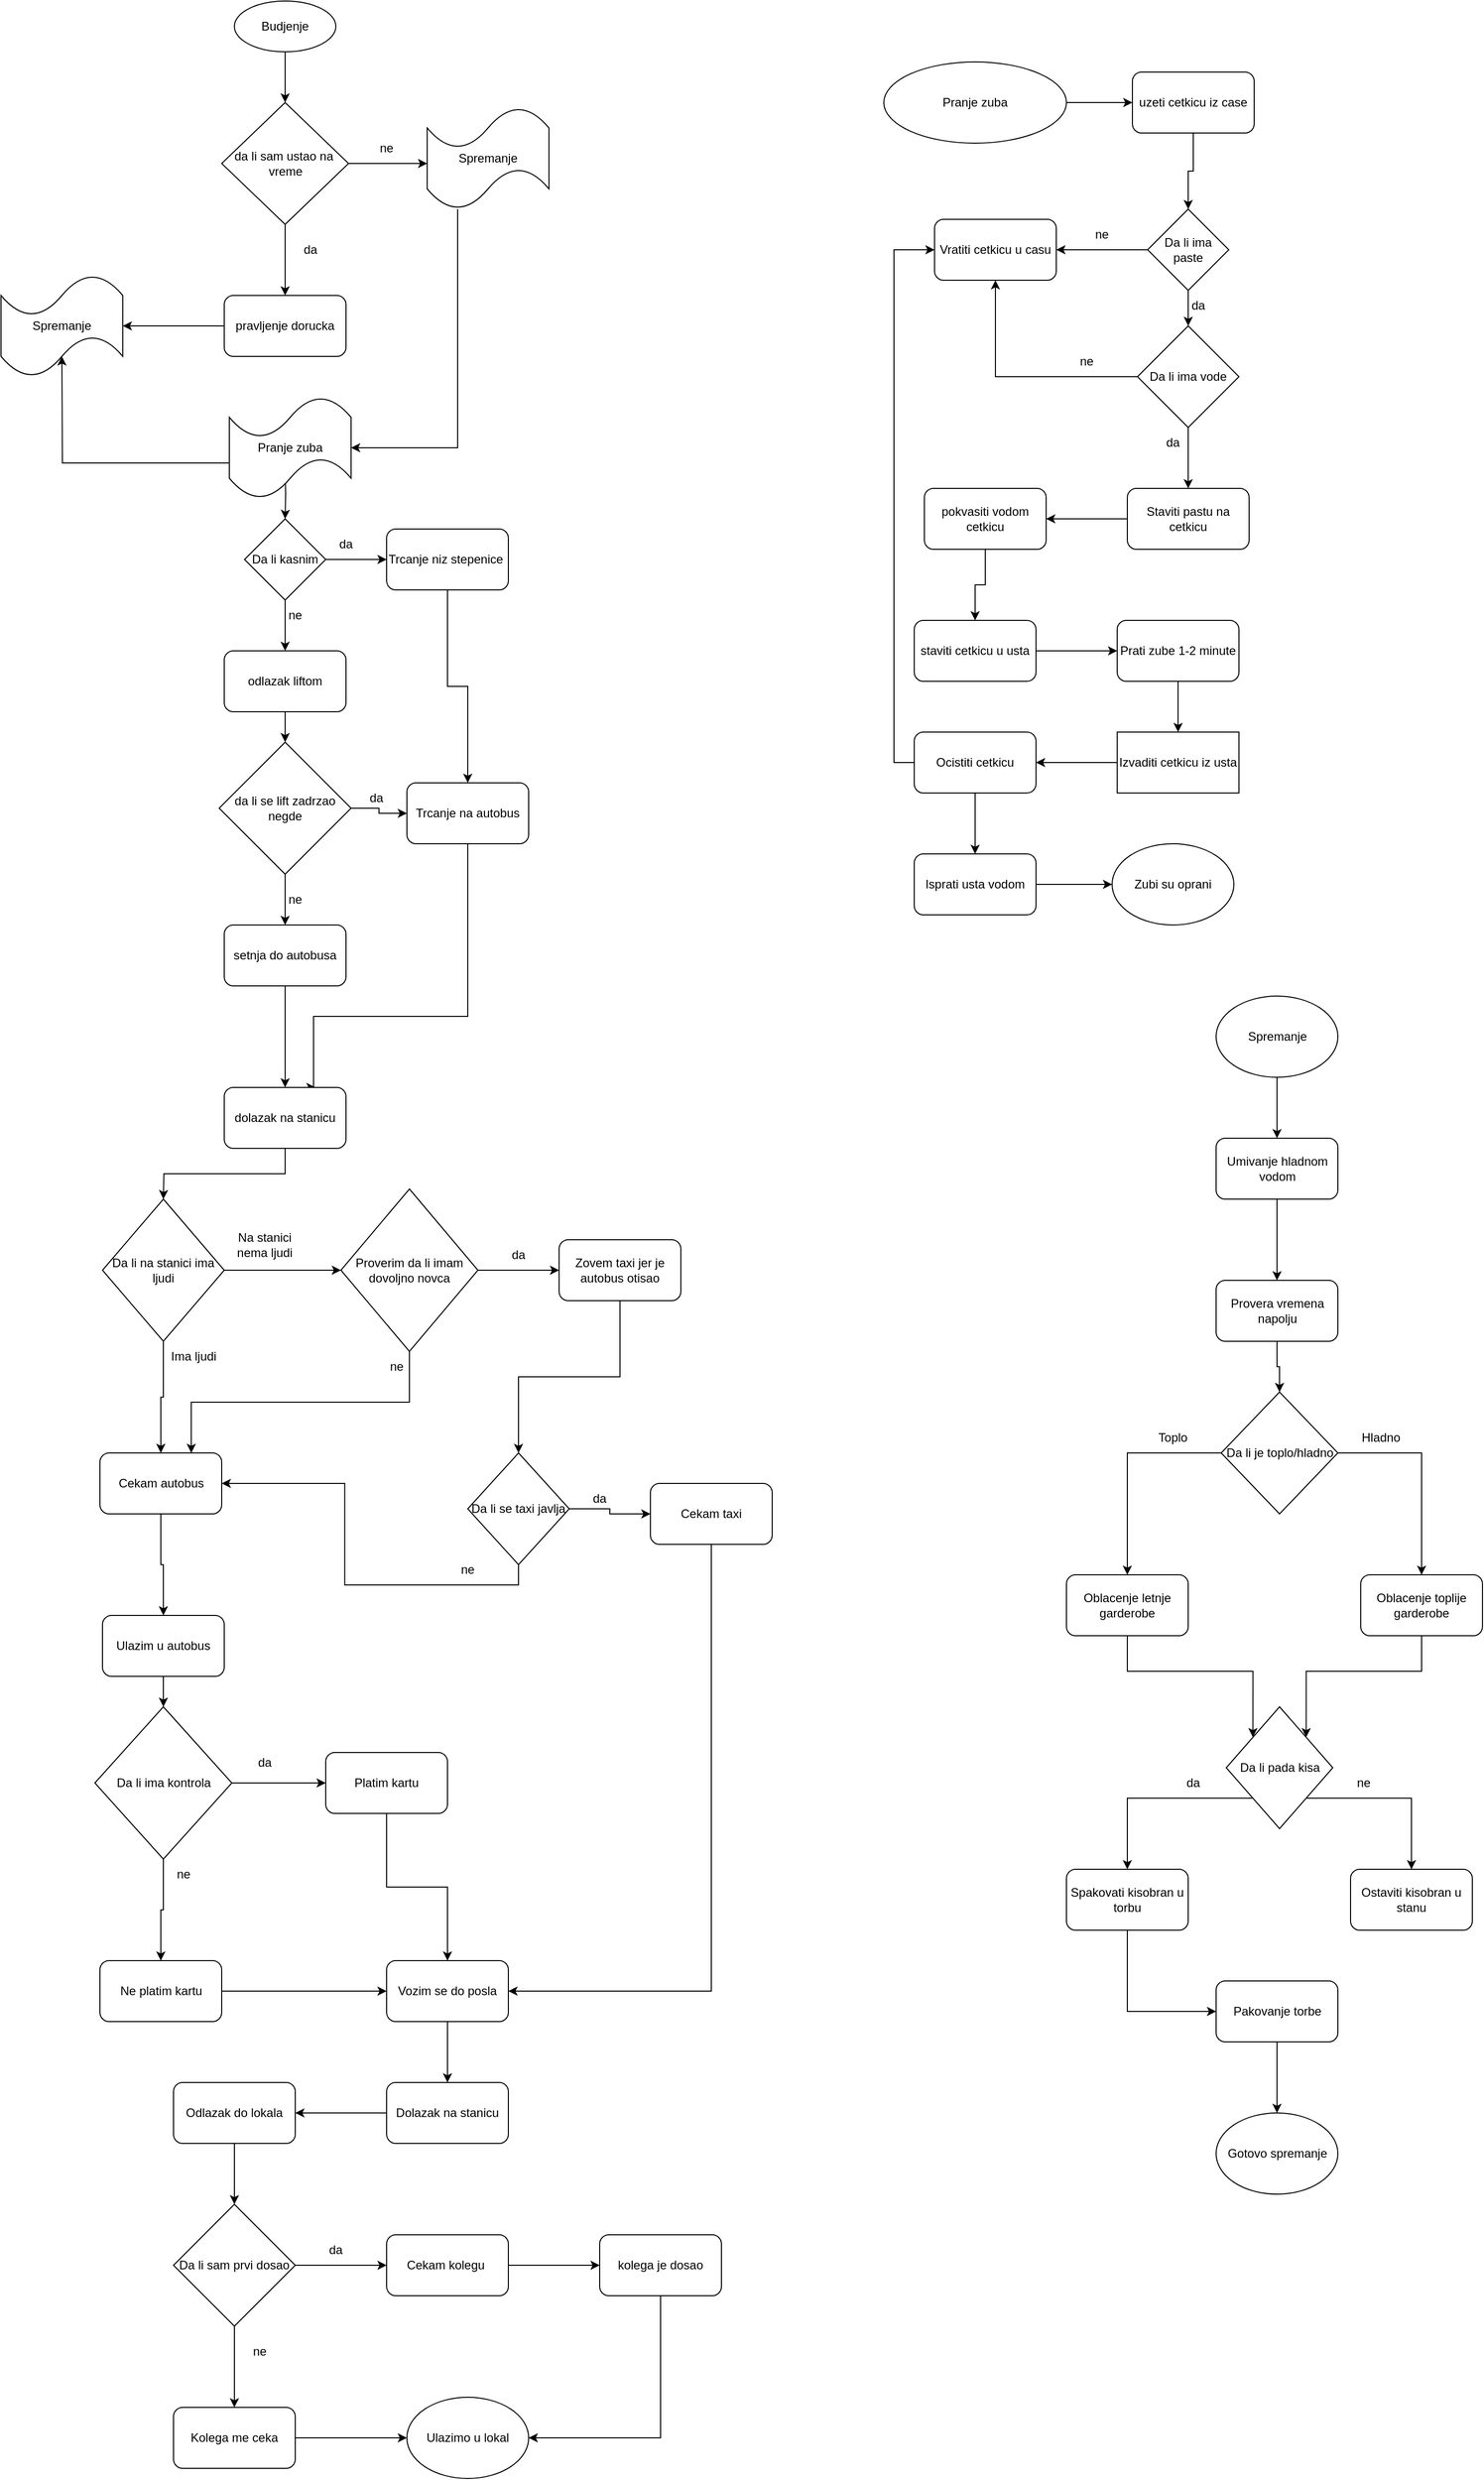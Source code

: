 <mxfile version="24.7.17">
  <diagram name="Page-1" id="9rY2tULVAHltIXalMvyi">
    <mxGraphModel dx="1971" dy="1117" grid="1" gridSize="10" guides="1" tooltips="1" connect="1" arrows="1" fold="1" page="1" pageScale="1" pageWidth="850" pageHeight="1100" math="0" shadow="0">
      <root>
        <mxCell id="0" />
        <mxCell id="1" parent="0" />
        <mxCell id="9udu9irYkU8SwC7eRBI0-3" style="edgeStyle=orthogonalEdgeStyle;rounded=0;orthogonalLoop=1;jettySize=auto;html=1;exitX=0.5;exitY=1;exitDx=0;exitDy=0;entryX=0.5;entryY=0;entryDx=0;entryDy=0;" edge="1" parent="1" source="9udu9irYkU8SwC7eRBI0-1">
          <mxGeometry relative="1" as="geometry">
            <mxPoint x="400" y="120" as="targetPoint" />
          </mxGeometry>
        </mxCell>
        <mxCell id="9udu9irYkU8SwC7eRBI0-1" value="Budjenje" style="ellipse;whiteSpace=wrap;html=1;" vertex="1" parent="1">
          <mxGeometry x="350" y="20" width="100" height="50" as="geometry" />
        </mxCell>
        <mxCell id="9udu9irYkU8SwC7eRBI0-7" style="edgeStyle=orthogonalEdgeStyle;rounded=0;orthogonalLoop=1;jettySize=auto;html=1;exitX=0.5;exitY=1;exitDx=0;exitDy=0;entryX=0.5;entryY=0;entryDx=0;entryDy=0;" edge="1" parent="1" source="9udu9irYkU8SwC7eRBI0-5" target="9udu9irYkU8SwC7eRBI0-6">
          <mxGeometry relative="1" as="geometry" />
        </mxCell>
        <mxCell id="9udu9irYkU8SwC7eRBI0-27" style="edgeStyle=orthogonalEdgeStyle;rounded=0;orthogonalLoop=1;jettySize=auto;html=1;exitX=1;exitY=0.5;exitDx=0;exitDy=0;entryX=0;entryY=0.5;entryDx=0;entryDy=0;" edge="1" parent="1" source="9udu9irYkU8SwC7eRBI0-5">
          <mxGeometry relative="1" as="geometry">
            <mxPoint x="540" y="180" as="targetPoint" />
          </mxGeometry>
        </mxCell>
        <mxCell id="9udu9irYkU8SwC7eRBI0-5" value="da li sam ustao na&amp;nbsp; vreme" style="rhombus;whiteSpace=wrap;html=1;" vertex="1" parent="1">
          <mxGeometry x="337.5" y="120" width="125" height="120" as="geometry" />
        </mxCell>
        <mxCell id="9udu9irYkU8SwC7eRBI0-13" style="edgeStyle=orthogonalEdgeStyle;rounded=0;orthogonalLoop=1;jettySize=auto;html=1;exitX=0;exitY=0.5;exitDx=0;exitDy=0;" edge="1" parent="1" source="9udu9irYkU8SwC7eRBI0-6">
          <mxGeometry relative="1" as="geometry">
            <mxPoint x="240" y="340" as="targetPoint" />
          </mxGeometry>
        </mxCell>
        <mxCell id="9udu9irYkU8SwC7eRBI0-6" value="pravljenje dorucka" style="rounded=1;whiteSpace=wrap;html=1;" vertex="1" parent="1">
          <mxGeometry x="340" y="310" width="120" height="60" as="geometry" />
        </mxCell>
        <mxCell id="9udu9irYkU8SwC7eRBI0-19" style="edgeStyle=orthogonalEdgeStyle;rounded=0;orthogonalLoop=1;jettySize=auto;html=1;exitX=0.5;exitY=1;exitDx=0;exitDy=0;entryX=0.5;entryY=0;entryDx=0;entryDy=0;" edge="1" parent="1" target="9udu9irYkU8SwC7eRBI0-18">
          <mxGeometry relative="1" as="geometry">
            <mxPoint x="400" y="480" as="sourcePoint" />
          </mxGeometry>
        </mxCell>
        <mxCell id="9udu9irYkU8SwC7eRBI0-21" style="edgeStyle=orthogonalEdgeStyle;rounded=0;orthogonalLoop=1;jettySize=auto;html=1;exitX=1;exitY=0.5;exitDx=0;exitDy=0;entryX=0;entryY=0.5;entryDx=0;entryDy=0;" edge="1" parent="1" source="9udu9irYkU8SwC7eRBI0-18" target="9udu9irYkU8SwC7eRBI0-20">
          <mxGeometry relative="1" as="geometry" />
        </mxCell>
        <mxCell id="9udu9irYkU8SwC7eRBI0-31" style="edgeStyle=orthogonalEdgeStyle;rounded=0;orthogonalLoop=1;jettySize=auto;html=1;exitX=0.5;exitY=1;exitDx=0;exitDy=0;entryX=0.5;entryY=0;entryDx=0;entryDy=0;" edge="1" parent="1" source="9udu9irYkU8SwC7eRBI0-18">
          <mxGeometry relative="1" as="geometry">
            <mxPoint x="400" y="660" as="targetPoint" />
          </mxGeometry>
        </mxCell>
        <mxCell id="9udu9irYkU8SwC7eRBI0-18" value="Da li kasnim" style="rhombus;whiteSpace=wrap;html=1;" vertex="1" parent="1">
          <mxGeometry x="360" y="530" width="80" height="80" as="geometry" />
        </mxCell>
        <mxCell id="9udu9irYkU8SwC7eRBI0-39" style="edgeStyle=orthogonalEdgeStyle;rounded=0;orthogonalLoop=1;jettySize=auto;html=1;exitX=0.5;exitY=1;exitDx=0;exitDy=0;entryX=0.5;entryY=0;entryDx=0;entryDy=0;" edge="1" parent="1" source="9udu9irYkU8SwC7eRBI0-20" target="9udu9irYkU8SwC7eRBI0-36">
          <mxGeometry relative="1" as="geometry" />
        </mxCell>
        <mxCell id="9udu9irYkU8SwC7eRBI0-20" value="Trcanje niz stepenice&amp;nbsp;" style="rounded=1;whiteSpace=wrap;html=1;" vertex="1" parent="1">
          <mxGeometry x="500" y="540" width="120" height="60" as="geometry" />
        </mxCell>
        <mxCell id="9udu9irYkU8SwC7eRBI0-23" value="da" style="text;html=1;align=center;verticalAlign=middle;whiteSpace=wrap;rounded=0;" vertex="1" parent="1">
          <mxGeometry x="430" y="540" width="60" height="30" as="geometry" />
        </mxCell>
        <mxCell id="9udu9irYkU8SwC7eRBI0-28" value="ne" style="text;html=1;align=center;verticalAlign=middle;whiteSpace=wrap;rounded=0;" vertex="1" parent="1">
          <mxGeometry x="470" y="150" width="60" height="30" as="geometry" />
        </mxCell>
        <mxCell id="9udu9irYkU8SwC7eRBI0-29" value="da" style="text;html=1;align=center;verticalAlign=middle;whiteSpace=wrap;rounded=0;" vertex="1" parent="1">
          <mxGeometry x="395" y="250" width="60" height="30" as="geometry" />
        </mxCell>
        <mxCell id="9udu9irYkU8SwC7eRBI0-34" style="edgeStyle=orthogonalEdgeStyle;rounded=0;orthogonalLoop=1;jettySize=auto;html=1;exitX=0.5;exitY=1;exitDx=0;exitDy=0;entryX=0.5;entryY=0;entryDx=0;entryDy=0;" edge="1" parent="1" source="9udu9irYkU8SwC7eRBI0-32" target="9udu9irYkU8SwC7eRBI0-33">
          <mxGeometry relative="1" as="geometry" />
        </mxCell>
        <mxCell id="9udu9irYkU8SwC7eRBI0-32" value="odlazak liftom" style="rounded=1;whiteSpace=wrap;html=1;" vertex="1" parent="1">
          <mxGeometry x="340" y="660" width="120" height="60" as="geometry" />
        </mxCell>
        <mxCell id="9udu9irYkU8SwC7eRBI0-37" style="edgeStyle=orthogonalEdgeStyle;rounded=0;orthogonalLoop=1;jettySize=auto;html=1;exitX=1;exitY=0.5;exitDx=0;exitDy=0;entryX=0;entryY=0.5;entryDx=0;entryDy=0;" edge="1" parent="1" source="9udu9irYkU8SwC7eRBI0-33" target="9udu9irYkU8SwC7eRBI0-36">
          <mxGeometry relative="1" as="geometry" />
        </mxCell>
        <mxCell id="9udu9irYkU8SwC7eRBI0-41" style="edgeStyle=orthogonalEdgeStyle;rounded=0;orthogonalLoop=1;jettySize=auto;html=1;exitX=0.5;exitY=1;exitDx=0;exitDy=0;entryX=0.5;entryY=0;entryDx=0;entryDy=0;" edge="1" parent="1" source="9udu9irYkU8SwC7eRBI0-33" target="9udu9irYkU8SwC7eRBI0-35">
          <mxGeometry relative="1" as="geometry" />
        </mxCell>
        <mxCell id="9udu9irYkU8SwC7eRBI0-33" value="da li se lift zadrzao negde" style="rhombus;whiteSpace=wrap;html=1;" vertex="1" parent="1">
          <mxGeometry x="335" y="750" width="130" height="130" as="geometry" />
        </mxCell>
        <mxCell id="9udu9irYkU8SwC7eRBI0-45" style="edgeStyle=orthogonalEdgeStyle;rounded=0;orthogonalLoop=1;jettySize=auto;html=1;exitX=0.5;exitY=1;exitDx=0;exitDy=0;entryX=0.5;entryY=0;entryDx=0;entryDy=0;" edge="1" parent="1" source="9udu9irYkU8SwC7eRBI0-35" target="9udu9irYkU8SwC7eRBI0-47">
          <mxGeometry relative="1" as="geometry">
            <mxPoint x="400" y="1050" as="targetPoint" />
          </mxGeometry>
        </mxCell>
        <mxCell id="9udu9irYkU8SwC7eRBI0-35" value="setnja do autobusa" style="rounded=1;whiteSpace=wrap;html=1;" vertex="1" parent="1">
          <mxGeometry x="340" y="930" width="120" height="60" as="geometry" />
        </mxCell>
        <mxCell id="9udu9irYkU8SwC7eRBI0-46" style="edgeStyle=orthogonalEdgeStyle;rounded=0;orthogonalLoop=1;jettySize=auto;html=1;exitX=0.5;exitY=1;exitDx=0;exitDy=0;entryX=0.75;entryY=0;entryDx=0;entryDy=0;" edge="1" parent="1" source="9udu9irYkU8SwC7eRBI0-36" target="9udu9irYkU8SwC7eRBI0-47">
          <mxGeometry relative="1" as="geometry">
            <mxPoint x="427.5" y="1080" as="targetPoint" />
            <Array as="points">
              <mxPoint x="580" y="1020" />
              <mxPoint x="428" y="1020" />
              <mxPoint x="428" y="1090" />
            </Array>
          </mxGeometry>
        </mxCell>
        <mxCell id="9udu9irYkU8SwC7eRBI0-36" value="Trcanje na autobus" style="rounded=1;whiteSpace=wrap;html=1;" vertex="1" parent="1">
          <mxGeometry x="520" y="790" width="120" height="60" as="geometry" />
        </mxCell>
        <mxCell id="9udu9irYkU8SwC7eRBI0-38" value="da" style="text;html=1;align=center;verticalAlign=middle;whiteSpace=wrap;rounded=0;" vertex="1" parent="1">
          <mxGeometry x="460" y="790" width="60" height="30" as="geometry" />
        </mxCell>
        <mxCell id="9udu9irYkU8SwC7eRBI0-40" value="ne" style="text;html=1;align=center;verticalAlign=middle;whiteSpace=wrap;rounded=0;" vertex="1" parent="1">
          <mxGeometry x="380" y="610" width="60" height="30" as="geometry" />
        </mxCell>
        <mxCell id="9udu9irYkU8SwC7eRBI0-42" value="ne" style="text;html=1;align=center;verticalAlign=middle;whiteSpace=wrap;rounded=0;" vertex="1" parent="1">
          <mxGeometry x="380" y="890" width="60" height="30" as="geometry" />
        </mxCell>
        <mxCell id="9udu9irYkU8SwC7eRBI0-49" style="edgeStyle=orthogonalEdgeStyle;rounded=0;orthogonalLoop=1;jettySize=auto;html=1;exitX=0.5;exitY=1;exitDx=0;exitDy=0;entryX=0.5;entryY=0;entryDx=0;entryDy=0;" edge="1" parent="1" source="9udu9irYkU8SwC7eRBI0-47">
          <mxGeometry relative="1" as="geometry">
            <mxPoint x="280" y="1200" as="targetPoint" />
          </mxGeometry>
        </mxCell>
        <mxCell id="9udu9irYkU8SwC7eRBI0-47" value="dolazak na stanicu" style="rounded=1;whiteSpace=wrap;html=1;" vertex="1" parent="1">
          <mxGeometry x="340" y="1090" width="120" height="60" as="geometry" />
        </mxCell>
        <mxCell id="9udu9irYkU8SwC7eRBI0-62" style="edgeStyle=orthogonalEdgeStyle;rounded=0;orthogonalLoop=1;jettySize=auto;html=1;exitX=0.5;exitY=1;exitDx=0;exitDy=0;entryX=0.5;entryY=0;entryDx=0;entryDy=0;" edge="1" parent="1" source="9udu9irYkU8SwC7eRBI0-52" target="9udu9irYkU8SwC7eRBI0-61">
          <mxGeometry relative="1" as="geometry" />
        </mxCell>
        <mxCell id="9udu9irYkU8SwC7eRBI0-76" style="edgeStyle=orthogonalEdgeStyle;rounded=0;orthogonalLoop=1;jettySize=auto;html=1;exitX=1;exitY=0.5;exitDx=0;exitDy=0;entryX=0;entryY=0.5;entryDx=0;entryDy=0;" edge="1" parent="1" source="9udu9irYkU8SwC7eRBI0-52" target="9udu9irYkU8SwC7eRBI0-75">
          <mxGeometry relative="1" as="geometry" />
        </mxCell>
        <mxCell id="9udu9irYkU8SwC7eRBI0-52" value="Da li na stanici ima ljudi" style="rhombus;whiteSpace=wrap;html=1;" vertex="1" parent="1">
          <mxGeometry x="220" y="1200" width="120" height="140" as="geometry" />
        </mxCell>
        <mxCell id="9udu9irYkU8SwC7eRBI0-83" style="edgeStyle=orthogonalEdgeStyle;rounded=0;orthogonalLoop=1;jettySize=auto;html=1;exitX=0.5;exitY=1;exitDx=0;exitDy=0;entryX=0.5;entryY=0;entryDx=0;entryDy=0;" edge="1" parent="1" source="9udu9irYkU8SwC7eRBI0-56" target="9udu9irYkU8SwC7eRBI0-64">
          <mxGeometry relative="1" as="geometry" />
        </mxCell>
        <mxCell id="9udu9irYkU8SwC7eRBI0-56" value="Zovem taxi jer je autobus otisao" style="rounded=1;whiteSpace=wrap;html=1;" vertex="1" parent="1">
          <mxGeometry x="670" y="1240" width="120" height="60" as="geometry" />
        </mxCell>
        <mxCell id="9udu9irYkU8SwC7eRBI0-58" value="Na stanici nema ljudi" style="text;html=1;align=center;verticalAlign=middle;whiteSpace=wrap;rounded=0;" vertex="1" parent="1">
          <mxGeometry x="350" y="1230" width="60" height="30" as="geometry" />
        </mxCell>
        <mxCell id="9udu9irYkU8SwC7eRBI0-88" style="edgeStyle=orthogonalEdgeStyle;rounded=0;orthogonalLoop=1;jettySize=auto;html=1;exitX=0.5;exitY=1;exitDx=0;exitDy=0;entryX=0.5;entryY=0;entryDx=0;entryDy=0;" edge="1" parent="1" source="9udu9irYkU8SwC7eRBI0-61" target="9udu9irYkU8SwC7eRBI0-87">
          <mxGeometry relative="1" as="geometry" />
        </mxCell>
        <mxCell id="9udu9irYkU8SwC7eRBI0-61" value="Cekam autobus" style="rounded=1;whiteSpace=wrap;html=1;" vertex="1" parent="1">
          <mxGeometry x="217.5" y="1450" width="120" height="60" as="geometry" />
        </mxCell>
        <mxCell id="9udu9irYkU8SwC7eRBI0-63" value="Ima ljudi" style="text;html=1;align=center;verticalAlign=middle;whiteSpace=wrap;rounded=0;" vertex="1" parent="1">
          <mxGeometry x="280" y="1340" width="60" height="30" as="geometry" />
        </mxCell>
        <mxCell id="9udu9irYkU8SwC7eRBI0-72" style="edgeStyle=orthogonalEdgeStyle;rounded=0;orthogonalLoop=1;jettySize=auto;html=1;exitX=0.5;exitY=1;exitDx=0;exitDy=0;" edge="1" parent="1" source="9udu9irYkU8SwC7eRBI0-64" target="9udu9irYkU8SwC7eRBI0-61">
          <mxGeometry relative="1" as="geometry" />
        </mxCell>
        <mxCell id="9udu9irYkU8SwC7eRBI0-85" style="edgeStyle=orthogonalEdgeStyle;rounded=0;orthogonalLoop=1;jettySize=auto;html=1;exitX=1;exitY=0.5;exitDx=0;exitDy=0;" edge="1" parent="1" source="9udu9irYkU8SwC7eRBI0-64" target="9udu9irYkU8SwC7eRBI0-84">
          <mxGeometry relative="1" as="geometry" />
        </mxCell>
        <mxCell id="9udu9irYkU8SwC7eRBI0-64" value="Da li se taxi javlja" style="rhombus;whiteSpace=wrap;html=1;" vertex="1" parent="1">
          <mxGeometry x="580" y="1450" width="100" height="110" as="geometry" />
        </mxCell>
        <mxCell id="9udu9irYkU8SwC7eRBI0-77" style="edgeStyle=orthogonalEdgeStyle;rounded=0;orthogonalLoop=1;jettySize=auto;html=1;exitX=1;exitY=0.5;exitDx=0;exitDy=0;entryX=0;entryY=0.5;entryDx=0;entryDy=0;" edge="1" parent="1" source="9udu9irYkU8SwC7eRBI0-75" target="9udu9irYkU8SwC7eRBI0-56">
          <mxGeometry relative="1" as="geometry" />
        </mxCell>
        <mxCell id="9udu9irYkU8SwC7eRBI0-79" style="edgeStyle=orthogonalEdgeStyle;rounded=0;orthogonalLoop=1;jettySize=auto;html=1;exitX=0.5;exitY=1;exitDx=0;exitDy=0;entryX=0.75;entryY=0;entryDx=0;entryDy=0;" edge="1" parent="1" source="9udu9irYkU8SwC7eRBI0-75" target="9udu9irYkU8SwC7eRBI0-61">
          <mxGeometry relative="1" as="geometry" />
        </mxCell>
        <mxCell id="9udu9irYkU8SwC7eRBI0-75" value="Proverim da li imam dovoljno novca" style="rhombus;whiteSpace=wrap;html=1;" vertex="1" parent="1">
          <mxGeometry x="455" y="1190" width="135" height="160" as="geometry" />
        </mxCell>
        <mxCell id="9udu9irYkU8SwC7eRBI0-78" value="da" style="text;html=1;align=center;verticalAlign=middle;whiteSpace=wrap;rounded=0;" vertex="1" parent="1">
          <mxGeometry x="600" y="1240" width="60" height="30" as="geometry" />
        </mxCell>
        <mxCell id="9udu9irYkU8SwC7eRBI0-80" value="ne" style="text;html=1;align=center;verticalAlign=middle;whiteSpace=wrap;rounded=0;" vertex="1" parent="1">
          <mxGeometry x="480" y="1350" width="60" height="30" as="geometry" />
        </mxCell>
        <mxCell id="9udu9irYkU8SwC7eRBI0-82" value="ne" style="text;html=1;align=center;verticalAlign=middle;whiteSpace=wrap;rounded=0;" vertex="1" parent="1">
          <mxGeometry x="550" y="1550" width="60" height="30" as="geometry" />
        </mxCell>
        <mxCell id="9udu9irYkU8SwC7eRBI0-100" style="edgeStyle=orthogonalEdgeStyle;rounded=0;orthogonalLoop=1;jettySize=auto;html=1;exitX=0.5;exitY=1;exitDx=0;exitDy=0;entryX=1;entryY=0.5;entryDx=0;entryDy=0;" edge="1" parent="1" source="9udu9irYkU8SwC7eRBI0-84" target="9udu9irYkU8SwC7eRBI0-97">
          <mxGeometry relative="1" as="geometry" />
        </mxCell>
        <mxCell id="9udu9irYkU8SwC7eRBI0-84" value="Cekam taxi" style="rounded=1;whiteSpace=wrap;html=1;" vertex="1" parent="1">
          <mxGeometry x="760" y="1480" width="120" height="60" as="geometry" />
        </mxCell>
        <mxCell id="9udu9irYkU8SwC7eRBI0-86" value="da" style="text;html=1;align=center;verticalAlign=middle;whiteSpace=wrap;rounded=0;" vertex="1" parent="1">
          <mxGeometry x="680" y="1480" width="60" height="30" as="geometry" />
        </mxCell>
        <mxCell id="9udu9irYkU8SwC7eRBI0-90" value="" style="edgeStyle=orthogonalEdgeStyle;rounded=0;orthogonalLoop=1;jettySize=auto;html=1;" edge="1" parent="1" source="9udu9irYkU8SwC7eRBI0-87" target="9udu9irYkU8SwC7eRBI0-89">
          <mxGeometry relative="1" as="geometry" />
        </mxCell>
        <mxCell id="9udu9irYkU8SwC7eRBI0-87" value="Ulazim u autobus" style="rounded=1;whiteSpace=wrap;html=1;" vertex="1" parent="1">
          <mxGeometry x="220" y="1610" width="120" height="60" as="geometry" />
        </mxCell>
        <mxCell id="9udu9irYkU8SwC7eRBI0-93" style="edgeStyle=orthogonalEdgeStyle;rounded=0;orthogonalLoop=1;jettySize=auto;html=1;exitX=1;exitY=0.5;exitDx=0;exitDy=0;entryX=0;entryY=0.5;entryDx=0;entryDy=0;" edge="1" parent="1" source="9udu9irYkU8SwC7eRBI0-89" target="9udu9irYkU8SwC7eRBI0-92">
          <mxGeometry relative="1" as="geometry" />
        </mxCell>
        <mxCell id="9udu9irYkU8SwC7eRBI0-94" style="edgeStyle=orthogonalEdgeStyle;rounded=0;orthogonalLoop=1;jettySize=auto;html=1;exitX=0.5;exitY=1;exitDx=0;exitDy=0;entryX=0.5;entryY=0;entryDx=0;entryDy=0;" edge="1" parent="1" source="9udu9irYkU8SwC7eRBI0-89" target="9udu9irYkU8SwC7eRBI0-91">
          <mxGeometry relative="1" as="geometry" />
        </mxCell>
        <mxCell id="9udu9irYkU8SwC7eRBI0-89" value="Da li ima kontrola" style="rhombus;whiteSpace=wrap;html=1;" vertex="1" parent="1">
          <mxGeometry x="212.5" y="1700" width="135" height="150" as="geometry" />
        </mxCell>
        <mxCell id="9udu9irYkU8SwC7eRBI0-98" style="edgeStyle=orthogonalEdgeStyle;rounded=0;orthogonalLoop=1;jettySize=auto;html=1;exitX=1;exitY=0.5;exitDx=0;exitDy=0;entryX=0;entryY=0.5;entryDx=0;entryDy=0;" edge="1" parent="1" source="9udu9irYkU8SwC7eRBI0-91" target="9udu9irYkU8SwC7eRBI0-97">
          <mxGeometry relative="1" as="geometry" />
        </mxCell>
        <mxCell id="9udu9irYkU8SwC7eRBI0-91" value="Ne platim kartu" style="rounded=1;whiteSpace=wrap;html=1;" vertex="1" parent="1">
          <mxGeometry x="217.5" y="1950" width="120" height="60" as="geometry" />
        </mxCell>
        <mxCell id="9udu9irYkU8SwC7eRBI0-99" style="edgeStyle=orthogonalEdgeStyle;rounded=0;orthogonalLoop=1;jettySize=auto;html=1;exitX=0.5;exitY=1;exitDx=0;exitDy=0;entryX=0.5;entryY=0;entryDx=0;entryDy=0;" edge="1" parent="1" source="9udu9irYkU8SwC7eRBI0-92" target="9udu9irYkU8SwC7eRBI0-97">
          <mxGeometry relative="1" as="geometry" />
        </mxCell>
        <mxCell id="9udu9irYkU8SwC7eRBI0-92" value="Platim kartu" style="rounded=1;whiteSpace=wrap;html=1;" vertex="1" parent="1">
          <mxGeometry x="440" y="1745" width="120" height="60" as="geometry" />
        </mxCell>
        <mxCell id="9udu9irYkU8SwC7eRBI0-95" value="da" style="text;html=1;align=center;verticalAlign=middle;whiteSpace=wrap;rounded=0;" vertex="1" parent="1">
          <mxGeometry x="350" y="1740" width="60" height="30" as="geometry" />
        </mxCell>
        <mxCell id="9udu9irYkU8SwC7eRBI0-96" value="ne" style="text;html=1;align=center;verticalAlign=middle;whiteSpace=wrap;rounded=0;" vertex="1" parent="1">
          <mxGeometry x="270" y="1850" width="60" height="30" as="geometry" />
        </mxCell>
        <mxCell id="9udu9irYkU8SwC7eRBI0-175" style="edgeStyle=orthogonalEdgeStyle;rounded=0;orthogonalLoop=1;jettySize=auto;html=1;exitX=0.5;exitY=1;exitDx=0;exitDy=0;entryX=0.5;entryY=0;entryDx=0;entryDy=0;" edge="1" parent="1" source="9udu9irYkU8SwC7eRBI0-97">
          <mxGeometry relative="1" as="geometry">
            <mxPoint x="560" y="2070" as="targetPoint" />
          </mxGeometry>
        </mxCell>
        <mxCell id="9udu9irYkU8SwC7eRBI0-97" value="Vozim se do posla" style="rounded=1;whiteSpace=wrap;html=1;" vertex="1" parent="1">
          <mxGeometry x="500" y="1950" width="120" height="60" as="geometry" />
        </mxCell>
        <mxCell id="9udu9irYkU8SwC7eRBI0-105" style="edgeStyle=orthogonalEdgeStyle;rounded=0;orthogonalLoop=1;jettySize=auto;html=1;exitX=1;exitY=0.5;exitDx=0;exitDy=0;entryX=0;entryY=0.5;entryDx=0;entryDy=0;" edge="1" parent="1" source="9udu9irYkU8SwC7eRBI0-101" target="9udu9irYkU8SwC7eRBI0-102">
          <mxGeometry relative="1" as="geometry" />
        </mxCell>
        <mxCell id="9udu9irYkU8SwC7eRBI0-101" value="Pranje zuba" style="ellipse;whiteSpace=wrap;html=1;" vertex="1" parent="1">
          <mxGeometry x="990" y="80" width="180" height="80" as="geometry" />
        </mxCell>
        <mxCell id="9udu9irYkU8SwC7eRBI0-106" style="edgeStyle=orthogonalEdgeStyle;rounded=0;orthogonalLoop=1;jettySize=auto;html=1;exitX=0.5;exitY=1;exitDx=0;exitDy=0;entryX=0.5;entryY=0;entryDx=0;entryDy=0;" edge="1" parent="1" source="9udu9irYkU8SwC7eRBI0-102" target="9udu9irYkU8SwC7eRBI0-104">
          <mxGeometry relative="1" as="geometry" />
        </mxCell>
        <mxCell id="9udu9irYkU8SwC7eRBI0-102" value="uzeti cetkicu iz case" style="rounded=1;whiteSpace=wrap;html=1;" vertex="1" parent="1">
          <mxGeometry x="1235" y="90" width="120" height="60" as="geometry" />
        </mxCell>
        <mxCell id="9udu9irYkU8SwC7eRBI0-107" style="edgeStyle=orthogonalEdgeStyle;rounded=0;orthogonalLoop=1;jettySize=auto;html=1;exitX=0.5;exitY=1;exitDx=0;exitDy=0;" edge="1" parent="1" source="9udu9irYkU8SwC7eRBI0-104">
          <mxGeometry relative="1" as="geometry">
            <mxPoint x="1290.0" y="340" as="targetPoint" />
          </mxGeometry>
        </mxCell>
        <mxCell id="9udu9irYkU8SwC7eRBI0-109" style="edgeStyle=orthogonalEdgeStyle;rounded=0;orthogonalLoop=1;jettySize=auto;html=1;exitX=0;exitY=0.5;exitDx=0;exitDy=0;" edge="1" parent="1" source="9udu9irYkU8SwC7eRBI0-104" target="9udu9irYkU8SwC7eRBI0-110">
          <mxGeometry relative="1" as="geometry">
            <mxPoint x="1160.0" y="265.526" as="targetPoint" />
          </mxGeometry>
        </mxCell>
        <mxCell id="9udu9irYkU8SwC7eRBI0-104" value="Da li ima paste" style="rhombus;whiteSpace=wrap;html=1;" vertex="1" parent="1">
          <mxGeometry x="1250" y="225" width="80" height="80" as="geometry" />
        </mxCell>
        <mxCell id="9udu9irYkU8SwC7eRBI0-110" value="Vratiti cetkicu u casu" style="rounded=1;whiteSpace=wrap;html=1;" vertex="1" parent="1">
          <mxGeometry x="1040.0" y="234.996" width="120" height="60" as="geometry" />
        </mxCell>
        <mxCell id="9udu9irYkU8SwC7eRBI0-111" value="ne" style="text;html=1;align=center;verticalAlign=middle;whiteSpace=wrap;rounded=0;" vertex="1" parent="1">
          <mxGeometry x="1175" y="235" width="60" height="30" as="geometry" />
        </mxCell>
        <mxCell id="9udu9irYkU8SwC7eRBI0-113" style="edgeStyle=orthogonalEdgeStyle;rounded=0;orthogonalLoop=1;jettySize=auto;html=1;exitX=0;exitY=0.5;exitDx=0;exitDy=0;entryX=0.5;entryY=1;entryDx=0;entryDy=0;" edge="1" parent="1" source="9udu9irYkU8SwC7eRBI0-112" target="9udu9irYkU8SwC7eRBI0-110">
          <mxGeometry relative="1" as="geometry" />
        </mxCell>
        <mxCell id="9udu9irYkU8SwC7eRBI0-118" style="edgeStyle=orthogonalEdgeStyle;rounded=0;orthogonalLoop=1;jettySize=auto;html=1;exitX=0.5;exitY=1;exitDx=0;exitDy=0;entryX=0.5;entryY=0;entryDx=0;entryDy=0;" edge="1" parent="1" source="9udu9irYkU8SwC7eRBI0-112" target="9udu9irYkU8SwC7eRBI0-117">
          <mxGeometry relative="1" as="geometry" />
        </mxCell>
        <mxCell id="9udu9irYkU8SwC7eRBI0-112" value="Da li ima vode" style="rhombus;whiteSpace=wrap;html=1;" vertex="1" parent="1">
          <mxGeometry x="1240" y="340" width="100" height="100" as="geometry" />
        </mxCell>
        <mxCell id="9udu9irYkU8SwC7eRBI0-114" value="ne" style="text;html=1;align=center;verticalAlign=middle;whiteSpace=wrap;rounded=0;" vertex="1" parent="1">
          <mxGeometry x="1160" y="360" width="60" height="30" as="geometry" />
        </mxCell>
        <mxCell id="9udu9irYkU8SwC7eRBI0-116" value="da" style="text;html=1;align=center;verticalAlign=middle;whiteSpace=wrap;rounded=0;" vertex="1" parent="1">
          <mxGeometry x="1270" y="305" width="60" height="30" as="geometry" />
        </mxCell>
        <mxCell id="9udu9irYkU8SwC7eRBI0-120" style="edgeStyle=orthogonalEdgeStyle;rounded=0;orthogonalLoop=1;jettySize=auto;html=1;exitX=0;exitY=0.5;exitDx=0;exitDy=0;entryX=1;entryY=0.5;entryDx=0;entryDy=0;" edge="1" parent="1" source="9udu9irYkU8SwC7eRBI0-117" target="9udu9irYkU8SwC7eRBI0-119">
          <mxGeometry relative="1" as="geometry" />
        </mxCell>
        <mxCell id="9udu9irYkU8SwC7eRBI0-117" value="Staviti pastu na cetkicu" style="rounded=1;whiteSpace=wrap;html=1;" vertex="1" parent="1">
          <mxGeometry x="1230" y="500" width="120" height="60" as="geometry" />
        </mxCell>
        <mxCell id="9udu9irYkU8SwC7eRBI0-122" style="edgeStyle=orthogonalEdgeStyle;rounded=0;orthogonalLoop=1;jettySize=auto;html=1;exitX=0.5;exitY=1;exitDx=0;exitDy=0;entryX=0.5;entryY=0;entryDx=0;entryDy=0;" edge="1" parent="1" source="9udu9irYkU8SwC7eRBI0-119" target="9udu9irYkU8SwC7eRBI0-121">
          <mxGeometry relative="1" as="geometry" />
        </mxCell>
        <mxCell id="9udu9irYkU8SwC7eRBI0-119" value="pokvasiti vodom cetkicu" style="rounded=1;whiteSpace=wrap;html=1;" vertex="1" parent="1">
          <mxGeometry x="1030" y="500" width="120" height="60" as="geometry" />
        </mxCell>
        <mxCell id="9udu9irYkU8SwC7eRBI0-124" style="edgeStyle=orthogonalEdgeStyle;rounded=0;orthogonalLoop=1;jettySize=auto;html=1;exitX=1;exitY=0.5;exitDx=0;exitDy=0;entryX=0;entryY=0.5;entryDx=0;entryDy=0;" edge="1" parent="1" source="9udu9irYkU8SwC7eRBI0-121" target="9udu9irYkU8SwC7eRBI0-123">
          <mxGeometry relative="1" as="geometry" />
        </mxCell>
        <mxCell id="9udu9irYkU8SwC7eRBI0-121" value="staviti cetkicu u usta" style="rounded=1;whiteSpace=wrap;html=1;" vertex="1" parent="1">
          <mxGeometry x="1020" y="630" width="120" height="60" as="geometry" />
        </mxCell>
        <mxCell id="9udu9irYkU8SwC7eRBI0-126" style="edgeStyle=orthogonalEdgeStyle;rounded=0;orthogonalLoop=1;jettySize=auto;html=1;exitX=0.5;exitY=1;exitDx=0;exitDy=0;entryX=0.5;entryY=0;entryDx=0;entryDy=0;" edge="1" parent="1" source="9udu9irYkU8SwC7eRBI0-123" target="9udu9irYkU8SwC7eRBI0-125">
          <mxGeometry relative="1" as="geometry" />
        </mxCell>
        <mxCell id="9udu9irYkU8SwC7eRBI0-123" value="Prati zube 1-2 minute" style="rounded=1;whiteSpace=wrap;html=1;" vertex="1" parent="1">
          <mxGeometry x="1220" y="630" width="120" height="60" as="geometry" />
        </mxCell>
        <mxCell id="9udu9irYkU8SwC7eRBI0-128" style="edgeStyle=orthogonalEdgeStyle;rounded=0;orthogonalLoop=1;jettySize=auto;html=1;exitX=0;exitY=0.5;exitDx=0;exitDy=0;entryX=1;entryY=0.5;entryDx=0;entryDy=0;" edge="1" parent="1" source="9udu9irYkU8SwC7eRBI0-125" target="9udu9irYkU8SwC7eRBI0-127">
          <mxGeometry relative="1" as="geometry" />
        </mxCell>
        <mxCell id="9udu9irYkU8SwC7eRBI0-125" value="Izvaditi cetkicu iz usta" style="rounded=0;whiteSpace=wrap;html=1;" vertex="1" parent="1">
          <mxGeometry x="1220" y="740" width="120" height="60" as="geometry" />
        </mxCell>
        <mxCell id="9udu9irYkU8SwC7eRBI0-130" style="edgeStyle=orthogonalEdgeStyle;rounded=0;orthogonalLoop=1;jettySize=auto;html=1;exitX=0.5;exitY=1;exitDx=0;exitDy=0;entryX=0.5;entryY=0;entryDx=0;entryDy=0;" edge="1" parent="1" source="9udu9irYkU8SwC7eRBI0-127" target="9udu9irYkU8SwC7eRBI0-129">
          <mxGeometry relative="1" as="geometry" />
        </mxCell>
        <mxCell id="9udu9irYkU8SwC7eRBI0-132" style="edgeStyle=orthogonalEdgeStyle;rounded=0;orthogonalLoop=1;jettySize=auto;html=1;exitX=0;exitY=0.5;exitDx=0;exitDy=0;entryX=0;entryY=0.5;entryDx=0;entryDy=0;" edge="1" parent="1" source="9udu9irYkU8SwC7eRBI0-127" target="9udu9irYkU8SwC7eRBI0-110">
          <mxGeometry relative="1" as="geometry" />
        </mxCell>
        <mxCell id="9udu9irYkU8SwC7eRBI0-127" value="Ocistiti cetkicu" style="rounded=1;whiteSpace=wrap;html=1;" vertex="1" parent="1">
          <mxGeometry x="1020" y="740" width="120" height="60" as="geometry" />
        </mxCell>
        <mxCell id="9udu9irYkU8SwC7eRBI0-135" style="edgeStyle=orthogonalEdgeStyle;rounded=0;orthogonalLoop=1;jettySize=auto;html=1;exitX=1;exitY=0.5;exitDx=0;exitDy=0;entryX=0;entryY=0.5;entryDx=0;entryDy=0;" edge="1" parent="1" source="9udu9irYkU8SwC7eRBI0-129" target="9udu9irYkU8SwC7eRBI0-134">
          <mxGeometry relative="1" as="geometry" />
        </mxCell>
        <mxCell id="9udu9irYkU8SwC7eRBI0-129" value="Isprati usta vodom" style="rounded=1;whiteSpace=wrap;html=1;" vertex="1" parent="1">
          <mxGeometry x="1020" y="860" width="120" height="60" as="geometry" />
        </mxCell>
        <mxCell id="9udu9irYkU8SwC7eRBI0-134" value="Zubi su oprani" style="ellipse;whiteSpace=wrap;html=1;" vertex="1" parent="1">
          <mxGeometry x="1215" y="850" width="120" height="80" as="geometry" />
        </mxCell>
        <mxCell id="9udu9irYkU8SwC7eRBI0-138" style="edgeStyle=orthogonalEdgeStyle;rounded=0;orthogonalLoop=1;jettySize=auto;html=1;exitX=0;exitY=0.65;exitDx=0;exitDy=0;exitPerimeter=0;entryX=0.5;entryY=1;entryDx=0;entryDy=0;" edge="1" parent="1" source="9udu9irYkU8SwC7eRBI0-136">
          <mxGeometry relative="1" as="geometry">
            <mxPoint x="180" y="370" as="targetPoint" />
          </mxGeometry>
        </mxCell>
        <mxCell id="9udu9irYkU8SwC7eRBI0-136" value="Pranje zuba" style="shape=tape;whiteSpace=wrap;html=1;" vertex="1" parent="1">
          <mxGeometry x="345" y="410" width="120" height="100" as="geometry" />
        </mxCell>
        <mxCell id="9udu9irYkU8SwC7eRBI0-167" style="edgeStyle=orthogonalEdgeStyle;rounded=0;orthogonalLoop=1;jettySize=auto;html=1;exitX=0.5;exitY=1;exitDx=0;exitDy=0;entryX=0.5;entryY=0;entryDx=0;entryDy=0;" edge="1" parent="1" source="9udu9irYkU8SwC7eRBI0-139" target="9udu9irYkU8SwC7eRBI0-166">
          <mxGeometry relative="1" as="geometry" />
        </mxCell>
        <mxCell id="9udu9irYkU8SwC7eRBI0-139" value="Spremanje" style="ellipse;whiteSpace=wrap;html=1;" vertex="1" parent="1">
          <mxGeometry x="1317.5" y="1000" width="120" height="80" as="geometry" />
        </mxCell>
        <mxCell id="9udu9irYkU8SwC7eRBI0-143" style="edgeStyle=orthogonalEdgeStyle;rounded=0;orthogonalLoop=1;jettySize=auto;html=1;exitX=0.5;exitY=1;exitDx=0;exitDy=0;entryX=0.5;entryY=0;entryDx=0;entryDy=0;" edge="1" parent="1" source="9udu9irYkU8SwC7eRBI0-140" target="9udu9irYkU8SwC7eRBI0-142">
          <mxGeometry relative="1" as="geometry" />
        </mxCell>
        <mxCell id="9udu9irYkU8SwC7eRBI0-140" value="Provera vremena napolju" style="rounded=1;whiteSpace=wrap;html=1;" vertex="1" parent="1">
          <mxGeometry x="1317.5" y="1280" width="120" height="60" as="geometry" />
        </mxCell>
        <mxCell id="9udu9irYkU8SwC7eRBI0-146" style="edgeStyle=orthogonalEdgeStyle;rounded=0;orthogonalLoop=1;jettySize=auto;html=1;exitX=0;exitY=0.5;exitDx=0;exitDy=0;entryX=0.5;entryY=0;entryDx=0;entryDy=0;" edge="1" parent="1" source="9udu9irYkU8SwC7eRBI0-142" target="9udu9irYkU8SwC7eRBI0-144">
          <mxGeometry relative="1" as="geometry" />
        </mxCell>
        <mxCell id="9udu9irYkU8SwC7eRBI0-147" style="edgeStyle=orthogonalEdgeStyle;rounded=0;orthogonalLoop=1;jettySize=auto;html=1;exitX=1;exitY=0.5;exitDx=0;exitDy=0;entryX=0.5;entryY=0;entryDx=0;entryDy=0;" edge="1" parent="1" source="9udu9irYkU8SwC7eRBI0-142" target="9udu9irYkU8SwC7eRBI0-145">
          <mxGeometry relative="1" as="geometry" />
        </mxCell>
        <mxCell id="9udu9irYkU8SwC7eRBI0-142" value="Da li je toplo/hladno" style="rhombus;whiteSpace=wrap;html=1;" vertex="1" parent="1">
          <mxGeometry x="1322.5" y="1390" width="115" height="120" as="geometry" />
        </mxCell>
        <mxCell id="9udu9irYkU8SwC7eRBI0-158" style="edgeStyle=orthogonalEdgeStyle;rounded=0;orthogonalLoop=1;jettySize=auto;html=1;exitX=0.5;exitY=1;exitDx=0;exitDy=0;entryX=0;entryY=0;entryDx=0;entryDy=0;" edge="1" parent="1" source="9udu9irYkU8SwC7eRBI0-144" target="9udu9irYkU8SwC7eRBI0-150">
          <mxGeometry relative="1" as="geometry" />
        </mxCell>
        <mxCell id="9udu9irYkU8SwC7eRBI0-144" value="Oblacenje letnje garderobe" style="rounded=1;whiteSpace=wrap;html=1;" vertex="1" parent="1">
          <mxGeometry x="1170" y="1570" width="120" height="60" as="geometry" />
        </mxCell>
        <mxCell id="9udu9irYkU8SwC7eRBI0-157" style="edgeStyle=orthogonalEdgeStyle;rounded=0;orthogonalLoop=1;jettySize=auto;html=1;exitX=0.5;exitY=1;exitDx=0;exitDy=0;entryX=1;entryY=0;entryDx=0;entryDy=0;" edge="1" parent="1" source="9udu9irYkU8SwC7eRBI0-145" target="9udu9irYkU8SwC7eRBI0-150">
          <mxGeometry relative="1" as="geometry" />
        </mxCell>
        <mxCell id="9udu9irYkU8SwC7eRBI0-145" value="Oblacenje toplije garderobe" style="rounded=1;whiteSpace=wrap;html=1;" vertex="1" parent="1">
          <mxGeometry x="1460" y="1570" width="120" height="60" as="geometry" />
        </mxCell>
        <mxCell id="9udu9irYkU8SwC7eRBI0-148" value="Toplo" style="text;html=1;align=center;verticalAlign=middle;whiteSpace=wrap;rounded=0;" vertex="1" parent="1">
          <mxGeometry x="1245" y="1420" width="60" height="30" as="geometry" />
        </mxCell>
        <mxCell id="9udu9irYkU8SwC7eRBI0-149" value="Hladno" style="text;html=1;align=center;verticalAlign=middle;whiteSpace=wrap;rounded=0;" vertex="1" parent="1">
          <mxGeometry x="1450" y="1420" width="60" height="30" as="geometry" />
        </mxCell>
        <mxCell id="9udu9irYkU8SwC7eRBI0-154" style="edgeStyle=orthogonalEdgeStyle;rounded=0;orthogonalLoop=1;jettySize=auto;html=1;exitX=0;exitY=1;exitDx=0;exitDy=0;entryX=0.5;entryY=0;entryDx=0;entryDy=0;" edge="1" parent="1" source="9udu9irYkU8SwC7eRBI0-150" target="9udu9irYkU8SwC7eRBI0-153">
          <mxGeometry relative="1" as="geometry" />
        </mxCell>
        <mxCell id="9udu9irYkU8SwC7eRBI0-156" style="edgeStyle=orthogonalEdgeStyle;rounded=0;orthogonalLoop=1;jettySize=auto;html=1;exitX=1;exitY=1;exitDx=0;exitDy=0;entryX=0.5;entryY=0;entryDx=0;entryDy=0;" edge="1" parent="1" source="9udu9irYkU8SwC7eRBI0-150" target="9udu9irYkU8SwC7eRBI0-155">
          <mxGeometry relative="1" as="geometry" />
        </mxCell>
        <mxCell id="9udu9irYkU8SwC7eRBI0-150" value="Da li pada kisa" style="rhombus;whiteSpace=wrap;html=1;" vertex="1" parent="1">
          <mxGeometry x="1327.5" y="1700" width="105" height="120" as="geometry" />
        </mxCell>
        <mxCell id="9udu9irYkU8SwC7eRBI0-162" style="edgeStyle=orthogonalEdgeStyle;rounded=0;orthogonalLoop=1;jettySize=auto;html=1;exitX=0.5;exitY=1;exitDx=0;exitDy=0;entryX=0;entryY=0.5;entryDx=0;entryDy=0;" edge="1" parent="1" source="9udu9irYkU8SwC7eRBI0-153" target="9udu9irYkU8SwC7eRBI0-161">
          <mxGeometry relative="1" as="geometry" />
        </mxCell>
        <mxCell id="9udu9irYkU8SwC7eRBI0-153" value="Spakovati kisobran u torbu" style="rounded=1;whiteSpace=wrap;html=1;" vertex="1" parent="1">
          <mxGeometry x="1170" y="1860" width="120" height="60" as="geometry" />
        </mxCell>
        <mxCell id="9udu9irYkU8SwC7eRBI0-155" value="Ostaviti kisobran u stanu" style="rounded=1;whiteSpace=wrap;html=1;" vertex="1" parent="1">
          <mxGeometry x="1450" y="1860" width="120" height="60" as="geometry" />
        </mxCell>
        <mxCell id="9udu9irYkU8SwC7eRBI0-159" value="da" style="text;html=1;align=center;verticalAlign=middle;whiteSpace=wrap;rounded=0;" vertex="1" parent="1">
          <mxGeometry x="1265" y="1760" width="60" height="30" as="geometry" />
        </mxCell>
        <mxCell id="9udu9irYkU8SwC7eRBI0-160" value="ne" style="text;html=1;align=center;verticalAlign=middle;whiteSpace=wrap;rounded=0;" vertex="1" parent="1">
          <mxGeometry x="1432.5" y="1760" width="60" height="30" as="geometry" />
        </mxCell>
        <mxCell id="9udu9irYkU8SwC7eRBI0-161" value="Pakovanje torbe" style="rounded=1;whiteSpace=wrap;html=1;" vertex="1" parent="1">
          <mxGeometry x="1317.5" y="1970" width="120" height="60" as="geometry" />
        </mxCell>
        <mxCell id="9udu9irYkU8SwC7eRBI0-165" style="edgeStyle=orthogonalEdgeStyle;rounded=0;orthogonalLoop=1;jettySize=auto;html=1;exitX=0.5;exitY=1;exitDx=0;exitDy=0;entryX=0.479;entryY=0.125;entryDx=0;entryDy=0;entryPerimeter=0;" edge="1" parent="1" source="9udu9irYkU8SwC7eRBI0-161">
          <mxGeometry relative="1" as="geometry">
            <mxPoint x="1377.48" y="2100" as="targetPoint" />
          </mxGeometry>
        </mxCell>
        <mxCell id="9udu9irYkU8SwC7eRBI0-168" style="edgeStyle=orthogonalEdgeStyle;rounded=0;orthogonalLoop=1;jettySize=auto;html=1;exitX=0.5;exitY=1;exitDx=0;exitDy=0;entryX=0.5;entryY=0;entryDx=0;entryDy=0;" edge="1" parent="1" source="9udu9irYkU8SwC7eRBI0-166" target="9udu9irYkU8SwC7eRBI0-140">
          <mxGeometry relative="1" as="geometry" />
        </mxCell>
        <mxCell id="9udu9irYkU8SwC7eRBI0-166" value="Umivanje hladnom vodom" style="rounded=1;whiteSpace=wrap;html=1;" vertex="1" parent="1">
          <mxGeometry x="1317.5" y="1140" width="120" height="60" as="geometry" />
        </mxCell>
        <mxCell id="9udu9irYkU8SwC7eRBI0-169" value="Gotovo spremanje" style="ellipse;whiteSpace=wrap;html=1;" vertex="1" parent="1">
          <mxGeometry x="1317.5" y="2100" width="120" height="80" as="geometry" />
        </mxCell>
        <mxCell id="9udu9irYkU8SwC7eRBI0-170" value="Spremanje" style="shape=tape;whiteSpace=wrap;html=1;" vertex="1" parent="1">
          <mxGeometry x="540" y="125" width="120" height="100" as="geometry" />
        </mxCell>
        <mxCell id="9udu9irYkU8SwC7eRBI0-171" style="edgeStyle=orthogonalEdgeStyle;rounded=0;orthogonalLoop=1;jettySize=auto;html=1;exitX=0.25;exitY=1;exitDx=0;exitDy=0;exitPerimeter=0;entryX=1;entryY=0.5;entryDx=0;entryDy=0;entryPerimeter=0;" edge="1" parent="1" source="9udu9irYkU8SwC7eRBI0-170" target="9udu9irYkU8SwC7eRBI0-136">
          <mxGeometry relative="1" as="geometry" />
        </mxCell>
        <mxCell id="9udu9irYkU8SwC7eRBI0-172" value="Spremanje" style="shape=tape;whiteSpace=wrap;html=1;" vertex="1" parent="1">
          <mxGeometry x="120" y="290" width="120" height="100" as="geometry" />
        </mxCell>
        <mxCell id="9udu9irYkU8SwC7eRBI0-183" style="edgeStyle=orthogonalEdgeStyle;rounded=0;orthogonalLoop=1;jettySize=auto;html=1;exitX=0;exitY=0.5;exitDx=0;exitDy=0;entryX=1;entryY=0.5;entryDx=0;entryDy=0;" edge="1" parent="1" source="9udu9irYkU8SwC7eRBI0-179" target="9udu9irYkU8SwC7eRBI0-182">
          <mxGeometry relative="1" as="geometry" />
        </mxCell>
        <mxCell id="9udu9irYkU8SwC7eRBI0-179" value="Dolazak na stanicu" style="rounded=1;whiteSpace=wrap;html=1;" vertex="1" parent="1">
          <mxGeometry x="500" y="2070" width="120" height="60" as="geometry" />
        </mxCell>
        <mxCell id="9udu9irYkU8SwC7eRBI0-186" style="edgeStyle=orthogonalEdgeStyle;rounded=0;orthogonalLoop=1;jettySize=auto;html=1;exitX=0.5;exitY=1;exitDx=0;exitDy=0;entryX=0.5;entryY=0;entryDx=0;entryDy=0;" edge="1" parent="1" source="9udu9irYkU8SwC7eRBI0-182" target="9udu9irYkU8SwC7eRBI0-184">
          <mxGeometry relative="1" as="geometry" />
        </mxCell>
        <mxCell id="9udu9irYkU8SwC7eRBI0-182" value="Odlazak do lokala" style="rounded=1;whiteSpace=wrap;html=1;" vertex="1" parent="1">
          <mxGeometry x="290" y="2070" width="120" height="60" as="geometry" />
        </mxCell>
        <mxCell id="9udu9irYkU8SwC7eRBI0-189" style="edgeStyle=orthogonalEdgeStyle;rounded=0;orthogonalLoop=1;jettySize=auto;html=1;exitX=1;exitY=0.5;exitDx=0;exitDy=0;entryX=0;entryY=0.5;entryDx=0;entryDy=0;" edge="1" parent="1" source="9udu9irYkU8SwC7eRBI0-184" target="9udu9irYkU8SwC7eRBI0-187">
          <mxGeometry relative="1" as="geometry" />
        </mxCell>
        <mxCell id="9udu9irYkU8SwC7eRBI0-190" style="edgeStyle=orthogonalEdgeStyle;rounded=0;orthogonalLoop=1;jettySize=auto;html=1;exitX=0.5;exitY=1;exitDx=0;exitDy=0;entryX=0.5;entryY=0;entryDx=0;entryDy=0;" edge="1" parent="1" source="9udu9irYkU8SwC7eRBI0-184" target="9udu9irYkU8SwC7eRBI0-188">
          <mxGeometry relative="1" as="geometry" />
        </mxCell>
        <mxCell id="9udu9irYkU8SwC7eRBI0-184" value="Da li sam prvi dosao" style="rhombus;whiteSpace=wrap;html=1;" vertex="1" parent="1">
          <mxGeometry x="290" y="2190" width="120" height="120" as="geometry" />
        </mxCell>
        <mxCell id="9udu9irYkU8SwC7eRBI0-201" style="edgeStyle=orthogonalEdgeStyle;rounded=0;orthogonalLoop=1;jettySize=auto;html=1;exitX=1;exitY=0.5;exitDx=0;exitDy=0;entryX=0;entryY=0.5;entryDx=0;entryDy=0;" edge="1" parent="1" source="9udu9irYkU8SwC7eRBI0-187" target="9udu9irYkU8SwC7eRBI0-200">
          <mxGeometry relative="1" as="geometry" />
        </mxCell>
        <mxCell id="9udu9irYkU8SwC7eRBI0-187" value="Cekam kolegu&amp;nbsp;" style="rounded=1;whiteSpace=wrap;html=1;" vertex="1" parent="1">
          <mxGeometry x="500" y="2220" width="120" height="60" as="geometry" />
        </mxCell>
        <mxCell id="9udu9irYkU8SwC7eRBI0-195" style="edgeStyle=orthogonalEdgeStyle;rounded=0;orthogonalLoop=1;jettySize=auto;html=1;exitX=1;exitY=0.5;exitDx=0;exitDy=0;entryX=0;entryY=0.5;entryDx=0;entryDy=0;" edge="1" parent="1" source="9udu9irYkU8SwC7eRBI0-188" target="9udu9irYkU8SwC7eRBI0-192">
          <mxGeometry relative="1" as="geometry" />
        </mxCell>
        <mxCell id="9udu9irYkU8SwC7eRBI0-188" value="Kolega me ceka" style="rounded=1;whiteSpace=wrap;html=1;" vertex="1" parent="1">
          <mxGeometry x="290" y="2390" width="120" height="60" as="geometry" />
        </mxCell>
        <mxCell id="9udu9irYkU8SwC7eRBI0-192" value="Ulazimo u lokal" style="ellipse;whiteSpace=wrap;html=1;" vertex="1" parent="1">
          <mxGeometry x="520" y="2380" width="120" height="80" as="geometry" />
        </mxCell>
        <mxCell id="9udu9irYkU8SwC7eRBI0-193" value="da" style="text;html=1;align=center;verticalAlign=middle;whiteSpace=wrap;rounded=0;" vertex="1" parent="1">
          <mxGeometry x="420" y="2220" width="60" height="30" as="geometry" />
        </mxCell>
        <mxCell id="9udu9irYkU8SwC7eRBI0-194" value="ne" style="text;html=1;align=center;verticalAlign=middle;whiteSpace=wrap;rounded=0;" vertex="1" parent="1">
          <mxGeometry x="345" y="2320" width="60" height="30" as="geometry" />
        </mxCell>
        <mxCell id="9udu9irYkU8SwC7eRBI0-202" style="edgeStyle=orthogonalEdgeStyle;rounded=0;orthogonalLoop=1;jettySize=auto;html=1;exitX=0.5;exitY=1;exitDx=0;exitDy=0;entryX=1;entryY=0.5;entryDx=0;entryDy=0;" edge="1" parent="1" source="9udu9irYkU8SwC7eRBI0-200" target="9udu9irYkU8SwC7eRBI0-192">
          <mxGeometry relative="1" as="geometry" />
        </mxCell>
        <mxCell id="9udu9irYkU8SwC7eRBI0-200" value="kolega je dosao" style="rounded=1;whiteSpace=wrap;html=1;" vertex="1" parent="1">
          <mxGeometry x="710" y="2220" width="120" height="60" as="geometry" />
        </mxCell>
        <mxCell id="9udu9irYkU8SwC7eRBI0-203" value="da" style="text;html=1;align=center;verticalAlign=middle;whiteSpace=wrap;rounded=0;" vertex="1" parent="1">
          <mxGeometry x="1245" y="440" width="60" height="30" as="geometry" />
        </mxCell>
      </root>
    </mxGraphModel>
  </diagram>
</mxfile>
